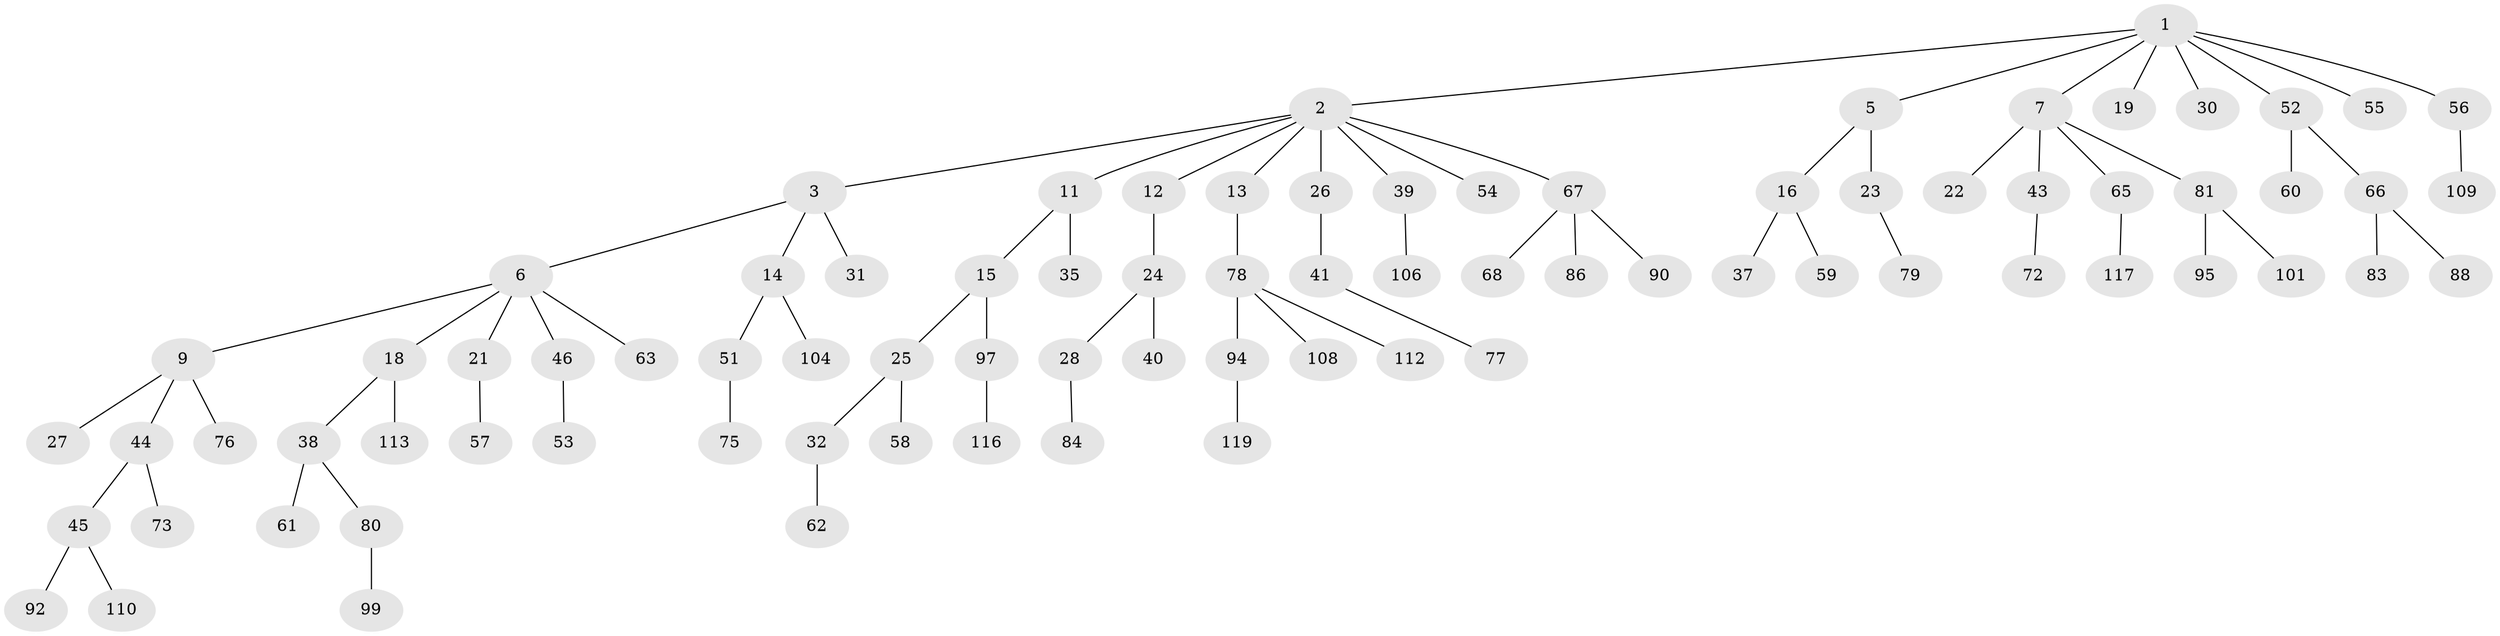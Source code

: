 // original degree distribution, {6: 0.008403361344537815, 7: 0.008403361344537815, 5: 0.03361344537815126, 4: 0.058823529411764705, 3: 0.15966386554621848, 2: 0.2605042016806723, 1: 0.47058823529411764}
// Generated by graph-tools (version 1.1) at 2025/11/02/27/25 16:11:25]
// undirected, 83 vertices, 82 edges
graph export_dot {
graph [start="1"]
  node [color=gray90,style=filled];
  1 [super="+4"];
  2 [super="+8"];
  3 [super="+114"];
  5 [super="+20"];
  6 [super="+10"];
  7 [super="+29"];
  9 [super="+17"];
  11;
  12 [super="+50"];
  13;
  14 [super="+69"];
  15 [super="+49"];
  16 [super="+47"];
  18 [super="+64"];
  19;
  21 [super="+42"];
  22 [super="+36"];
  23;
  24 [super="+33"];
  25;
  26;
  27 [super="+34"];
  28;
  30;
  31;
  32 [super="+85"];
  35 [super="+107"];
  37;
  38;
  39 [super="+115"];
  40 [super="+89"];
  41 [super="+48"];
  43;
  44;
  45 [super="+71"];
  46 [super="+87"];
  51;
  52;
  53 [super="+70"];
  54;
  55;
  56 [super="+100"];
  57;
  58;
  59;
  60 [super="+102"];
  61;
  62;
  63 [super="+105"];
  65 [super="+82"];
  66 [super="+74"];
  67 [super="+103"];
  68;
  72;
  73;
  75 [super="+111"];
  76;
  77;
  78 [super="+91"];
  79 [super="+93"];
  80;
  81;
  83;
  84;
  86 [super="+96"];
  88;
  90;
  92;
  94 [super="+98"];
  95;
  97 [super="+118"];
  99;
  101;
  104;
  106;
  108;
  109;
  110;
  112;
  113;
  116;
  117;
  119;
  1 -- 2;
  1 -- 5;
  1 -- 19;
  1 -- 30;
  1 -- 56;
  1 -- 52;
  1 -- 7;
  1 -- 55;
  2 -- 3;
  2 -- 11;
  2 -- 13;
  2 -- 26;
  2 -- 54;
  2 -- 67;
  2 -- 12;
  2 -- 39;
  3 -- 6;
  3 -- 14;
  3 -- 31;
  5 -- 16;
  5 -- 23;
  6 -- 9;
  6 -- 18;
  6 -- 46;
  6 -- 21;
  6 -- 63;
  7 -- 22;
  7 -- 65;
  7 -- 81;
  7 -- 43;
  9 -- 27;
  9 -- 44;
  9 -- 76;
  11 -- 15;
  11 -- 35;
  12 -- 24;
  13 -- 78;
  14 -- 51;
  14 -- 104;
  15 -- 25;
  15 -- 97;
  16 -- 37;
  16 -- 59;
  18 -- 38;
  18 -- 113;
  21 -- 57;
  23 -- 79;
  24 -- 28;
  24 -- 40;
  25 -- 32;
  25 -- 58;
  26 -- 41;
  28 -- 84;
  32 -- 62;
  38 -- 61;
  38 -- 80;
  39 -- 106;
  41 -- 77;
  43 -- 72;
  44 -- 45;
  44 -- 73;
  45 -- 92;
  45 -- 110;
  46 -- 53;
  51 -- 75;
  52 -- 60;
  52 -- 66;
  56 -- 109;
  65 -- 117;
  66 -- 88;
  66 -- 83;
  67 -- 68;
  67 -- 86;
  67 -- 90;
  78 -- 108;
  78 -- 112;
  78 -- 94;
  80 -- 99;
  81 -- 95;
  81 -- 101;
  94 -- 119;
  97 -- 116;
}
